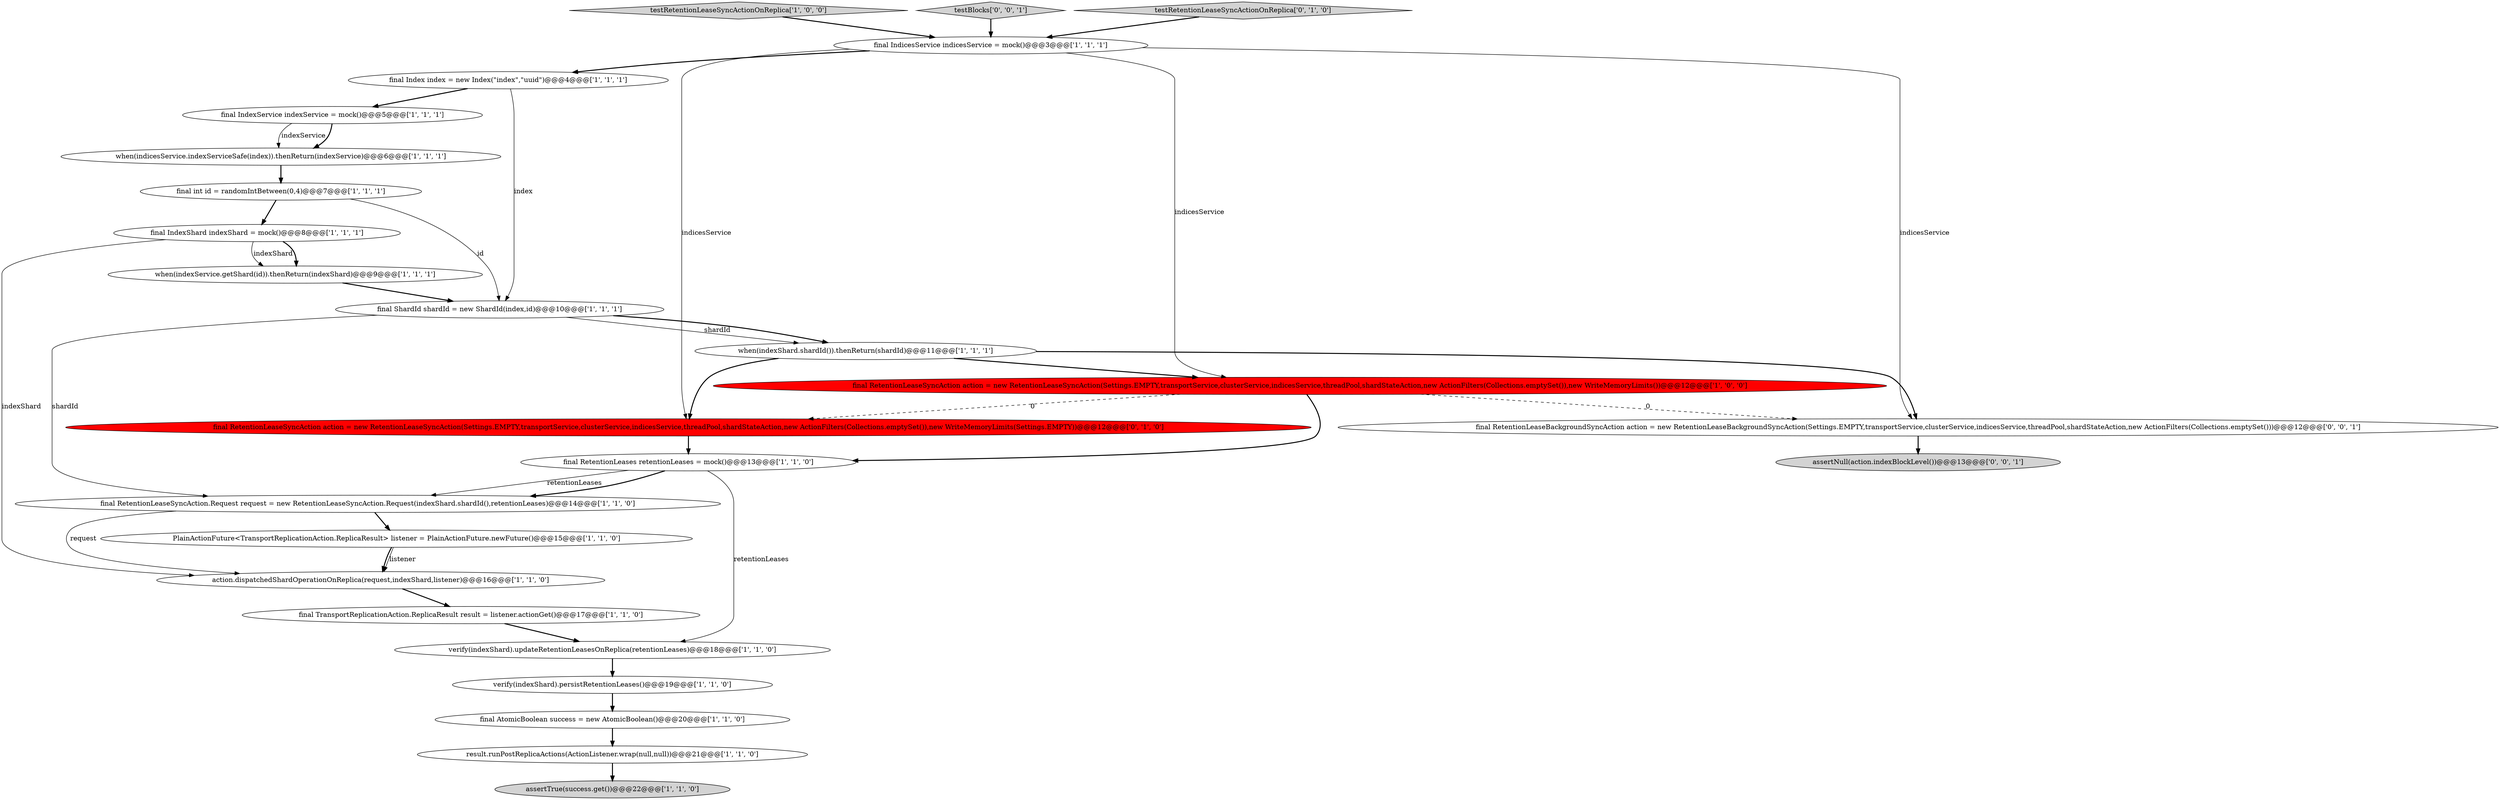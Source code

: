 digraph {
6 [style = filled, label = "final IndexShard indexShard = mock()@@@8@@@['1', '1', '1']", fillcolor = white, shape = ellipse image = "AAA0AAABBB1BBB"];
20 [style = filled, label = "testRetentionLeaseSyncActionOnReplica['1', '0', '0']", fillcolor = lightgray, shape = diamond image = "AAA0AAABBB1BBB"];
0 [style = filled, label = "final IndicesService indicesService = mock()@@@3@@@['1', '1', '1']", fillcolor = white, shape = ellipse image = "AAA0AAABBB1BBB"];
15 [style = filled, label = "action.dispatchedShardOperationOnReplica(request,indexShard,listener)@@@16@@@['1', '1', '0']", fillcolor = white, shape = ellipse image = "AAA0AAABBB1BBB"];
25 [style = filled, label = "assertNull(action.indexBlockLevel())@@@13@@@['0', '0', '1']", fillcolor = lightgray, shape = ellipse image = "AAA0AAABBB3BBB"];
5 [style = filled, label = "when(indicesService.indexServiceSafe(index)).thenReturn(indexService)@@@6@@@['1', '1', '1']", fillcolor = white, shape = ellipse image = "AAA0AAABBB1BBB"];
12 [style = filled, label = "when(indexService.getShard(id)).thenReturn(indexShard)@@@9@@@['1', '1', '1']", fillcolor = white, shape = ellipse image = "AAA0AAABBB1BBB"];
24 [style = filled, label = "final RetentionLeaseBackgroundSyncAction action = new RetentionLeaseBackgroundSyncAction(Settings.EMPTY,transportService,clusterService,indicesService,threadPool,shardStateAction,new ActionFilters(Collections.emptySet()))@@@12@@@['0', '0', '1']", fillcolor = white, shape = ellipse image = "AAA0AAABBB3BBB"];
14 [style = filled, label = "final RetentionLeaseSyncAction.Request request = new RetentionLeaseSyncAction.Request(indexShard.shardId(),retentionLeases)@@@14@@@['1', '1', '0']", fillcolor = white, shape = ellipse image = "AAA0AAABBB1BBB"];
18 [style = filled, label = "final ShardId shardId = new ShardId(index,id)@@@10@@@['1', '1', '1']", fillcolor = white, shape = ellipse image = "AAA0AAABBB1BBB"];
8 [style = filled, label = "when(indexShard.shardId()).thenReturn(shardId)@@@11@@@['1', '1', '1']", fillcolor = white, shape = ellipse image = "AAA0AAABBB1BBB"];
21 [style = filled, label = "final RetentionLeaseSyncAction action = new RetentionLeaseSyncAction(Settings.EMPTY,transportService,clusterService,indicesService,threadPool,shardStateAction,new ActionFilters(Collections.emptySet()),new WriteMemoryLimits(Settings.EMPTY))@@@12@@@['0', '1', '0']", fillcolor = red, shape = ellipse image = "AAA1AAABBB2BBB"];
3 [style = filled, label = "final IndexService indexService = mock()@@@5@@@['1', '1', '1']", fillcolor = white, shape = ellipse image = "AAA0AAABBB1BBB"];
17 [style = filled, label = "final int id = randomIntBetween(0,4)@@@7@@@['1', '1', '1']", fillcolor = white, shape = ellipse image = "AAA0AAABBB1BBB"];
11 [style = filled, label = "final AtomicBoolean success = new AtomicBoolean()@@@20@@@['1', '1', '0']", fillcolor = white, shape = ellipse image = "AAA0AAABBB1BBB"];
7 [style = filled, label = "final Index index = new Index(\"index\",\"uuid\")@@@4@@@['1', '1', '1']", fillcolor = white, shape = ellipse image = "AAA0AAABBB1BBB"];
10 [style = filled, label = "verify(indexShard).persistRetentionLeases()@@@19@@@['1', '1', '0']", fillcolor = white, shape = ellipse image = "AAA0AAABBB1BBB"];
16 [style = filled, label = "verify(indexShard).updateRetentionLeasesOnReplica(retentionLeases)@@@18@@@['1', '1', '0']", fillcolor = white, shape = ellipse image = "AAA0AAABBB1BBB"];
23 [style = filled, label = "testBlocks['0', '0', '1']", fillcolor = lightgray, shape = diamond image = "AAA0AAABBB3BBB"];
1 [style = filled, label = "assertTrue(success.get())@@@22@@@['1', '1', '0']", fillcolor = lightgray, shape = ellipse image = "AAA0AAABBB1BBB"];
9 [style = filled, label = "result.runPostReplicaActions(ActionListener.wrap(null,null))@@@21@@@['1', '1', '0']", fillcolor = white, shape = ellipse image = "AAA0AAABBB1BBB"];
4 [style = filled, label = "final TransportReplicationAction.ReplicaResult result = listener.actionGet()@@@17@@@['1', '1', '0']", fillcolor = white, shape = ellipse image = "AAA0AAABBB1BBB"];
19 [style = filled, label = "final RetentionLeases retentionLeases = mock()@@@13@@@['1', '1', '0']", fillcolor = white, shape = ellipse image = "AAA0AAABBB1BBB"];
22 [style = filled, label = "testRetentionLeaseSyncActionOnReplica['0', '1', '0']", fillcolor = lightgray, shape = diamond image = "AAA0AAABBB2BBB"];
2 [style = filled, label = "PlainActionFuture<TransportReplicationAction.ReplicaResult> listener = PlainActionFuture.newFuture()@@@15@@@['1', '1', '0']", fillcolor = white, shape = ellipse image = "AAA0AAABBB1BBB"];
13 [style = filled, label = "final RetentionLeaseSyncAction action = new RetentionLeaseSyncAction(Settings.EMPTY,transportService,clusterService,indicesService,threadPool,shardStateAction,new ActionFilters(Collections.emptySet()),new WriteMemoryLimits())@@@12@@@['1', '0', '0']", fillcolor = red, shape = ellipse image = "AAA1AAABBB1BBB"];
8->24 [style = bold, label=""];
19->14 [style = solid, label="retentionLeases"];
7->18 [style = solid, label="index"];
6->15 [style = solid, label="indexShard"];
0->24 [style = solid, label="indicesService"];
21->19 [style = bold, label=""];
17->6 [style = bold, label=""];
16->10 [style = bold, label=""];
20->0 [style = bold, label=""];
17->18 [style = solid, label="id"];
0->13 [style = solid, label="indicesService"];
11->9 [style = bold, label=""];
5->17 [style = bold, label=""];
23->0 [style = bold, label=""];
18->8 [style = solid, label="shardId"];
7->3 [style = bold, label=""];
0->7 [style = bold, label=""];
3->5 [style = solid, label="indexService"];
18->14 [style = solid, label="shardId"];
13->24 [style = dashed, label="0"];
3->5 [style = bold, label=""];
13->19 [style = bold, label=""];
19->16 [style = solid, label="retentionLeases"];
19->14 [style = bold, label=""];
22->0 [style = bold, label=""];
0->21 [style = solid, label="indicesService"];
13->21 [style = dashed, label="0"];
24->25 [style = bold, label=""];
2->15 [style = bold, label=""];
15->4 [style = bold, label=""];
12->18 [style = bold, label=""];
8->21 [style = bold, label=""];
14->2 [style = bold, label=""];
18->8 [style = bold, label=""];
9->1 [style = bold, label=""];
14->15 [style = solid, label="request"];
2->15 [style = solid, label="listener"];
6->12 [style = solid, label="indexShard"];
4->16 [style = bold, label=""];
8->13 [style = bold, label=""];
10->11 [style = bold, label=""];
6->12 [style = bold, label=""];
}
